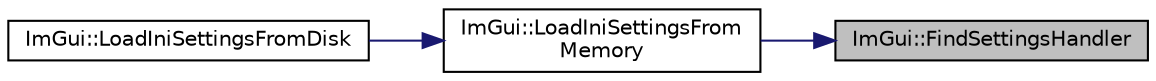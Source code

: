digraph "ImGui::FindSettingsHandler"
{
 // LATEX_PDF_SIZE
  edge [fontname="Helvetica",fontsize="10",labelfontname="Helvetica",labelfontsize="10"];
  node [fontname="Helvetica",fontsize="10",shape=record];
  rankdir="RL";
  Node1 [label="ImGui::FindSettingsHandler",height=0.2,width=0.4,color="black", fillcolor="grey75", style="filled", fontcolor="black",tooltip=" "];
  Node1 -> Node2 [dir="back",color="midnightblue",fontsize="10",style="solid"];
  Node2 [label="ImGui::LoadIniSettingsFrom\lMemory",height=0.2,width=0.4,color="black", fillcolor="white", style="filled",URL="$namespace_im_gui.html#a8e37b6a0b2feb6cd6ac61a4259392861",tooltip=" "];
  Node2 -> Node3 [dir="back",color="midnightblue",fontsize="10",style="solid"];
  Node3 [label="ImGui::LoadIniSettingsFromDisk",height=0.2,width=0.4,color="black", fillcolor="white", style="filled",URL="$namespace_im_gui.html#a4bf22fb84ba768fc18383af50e8c217f",tooltip=" "];
}
